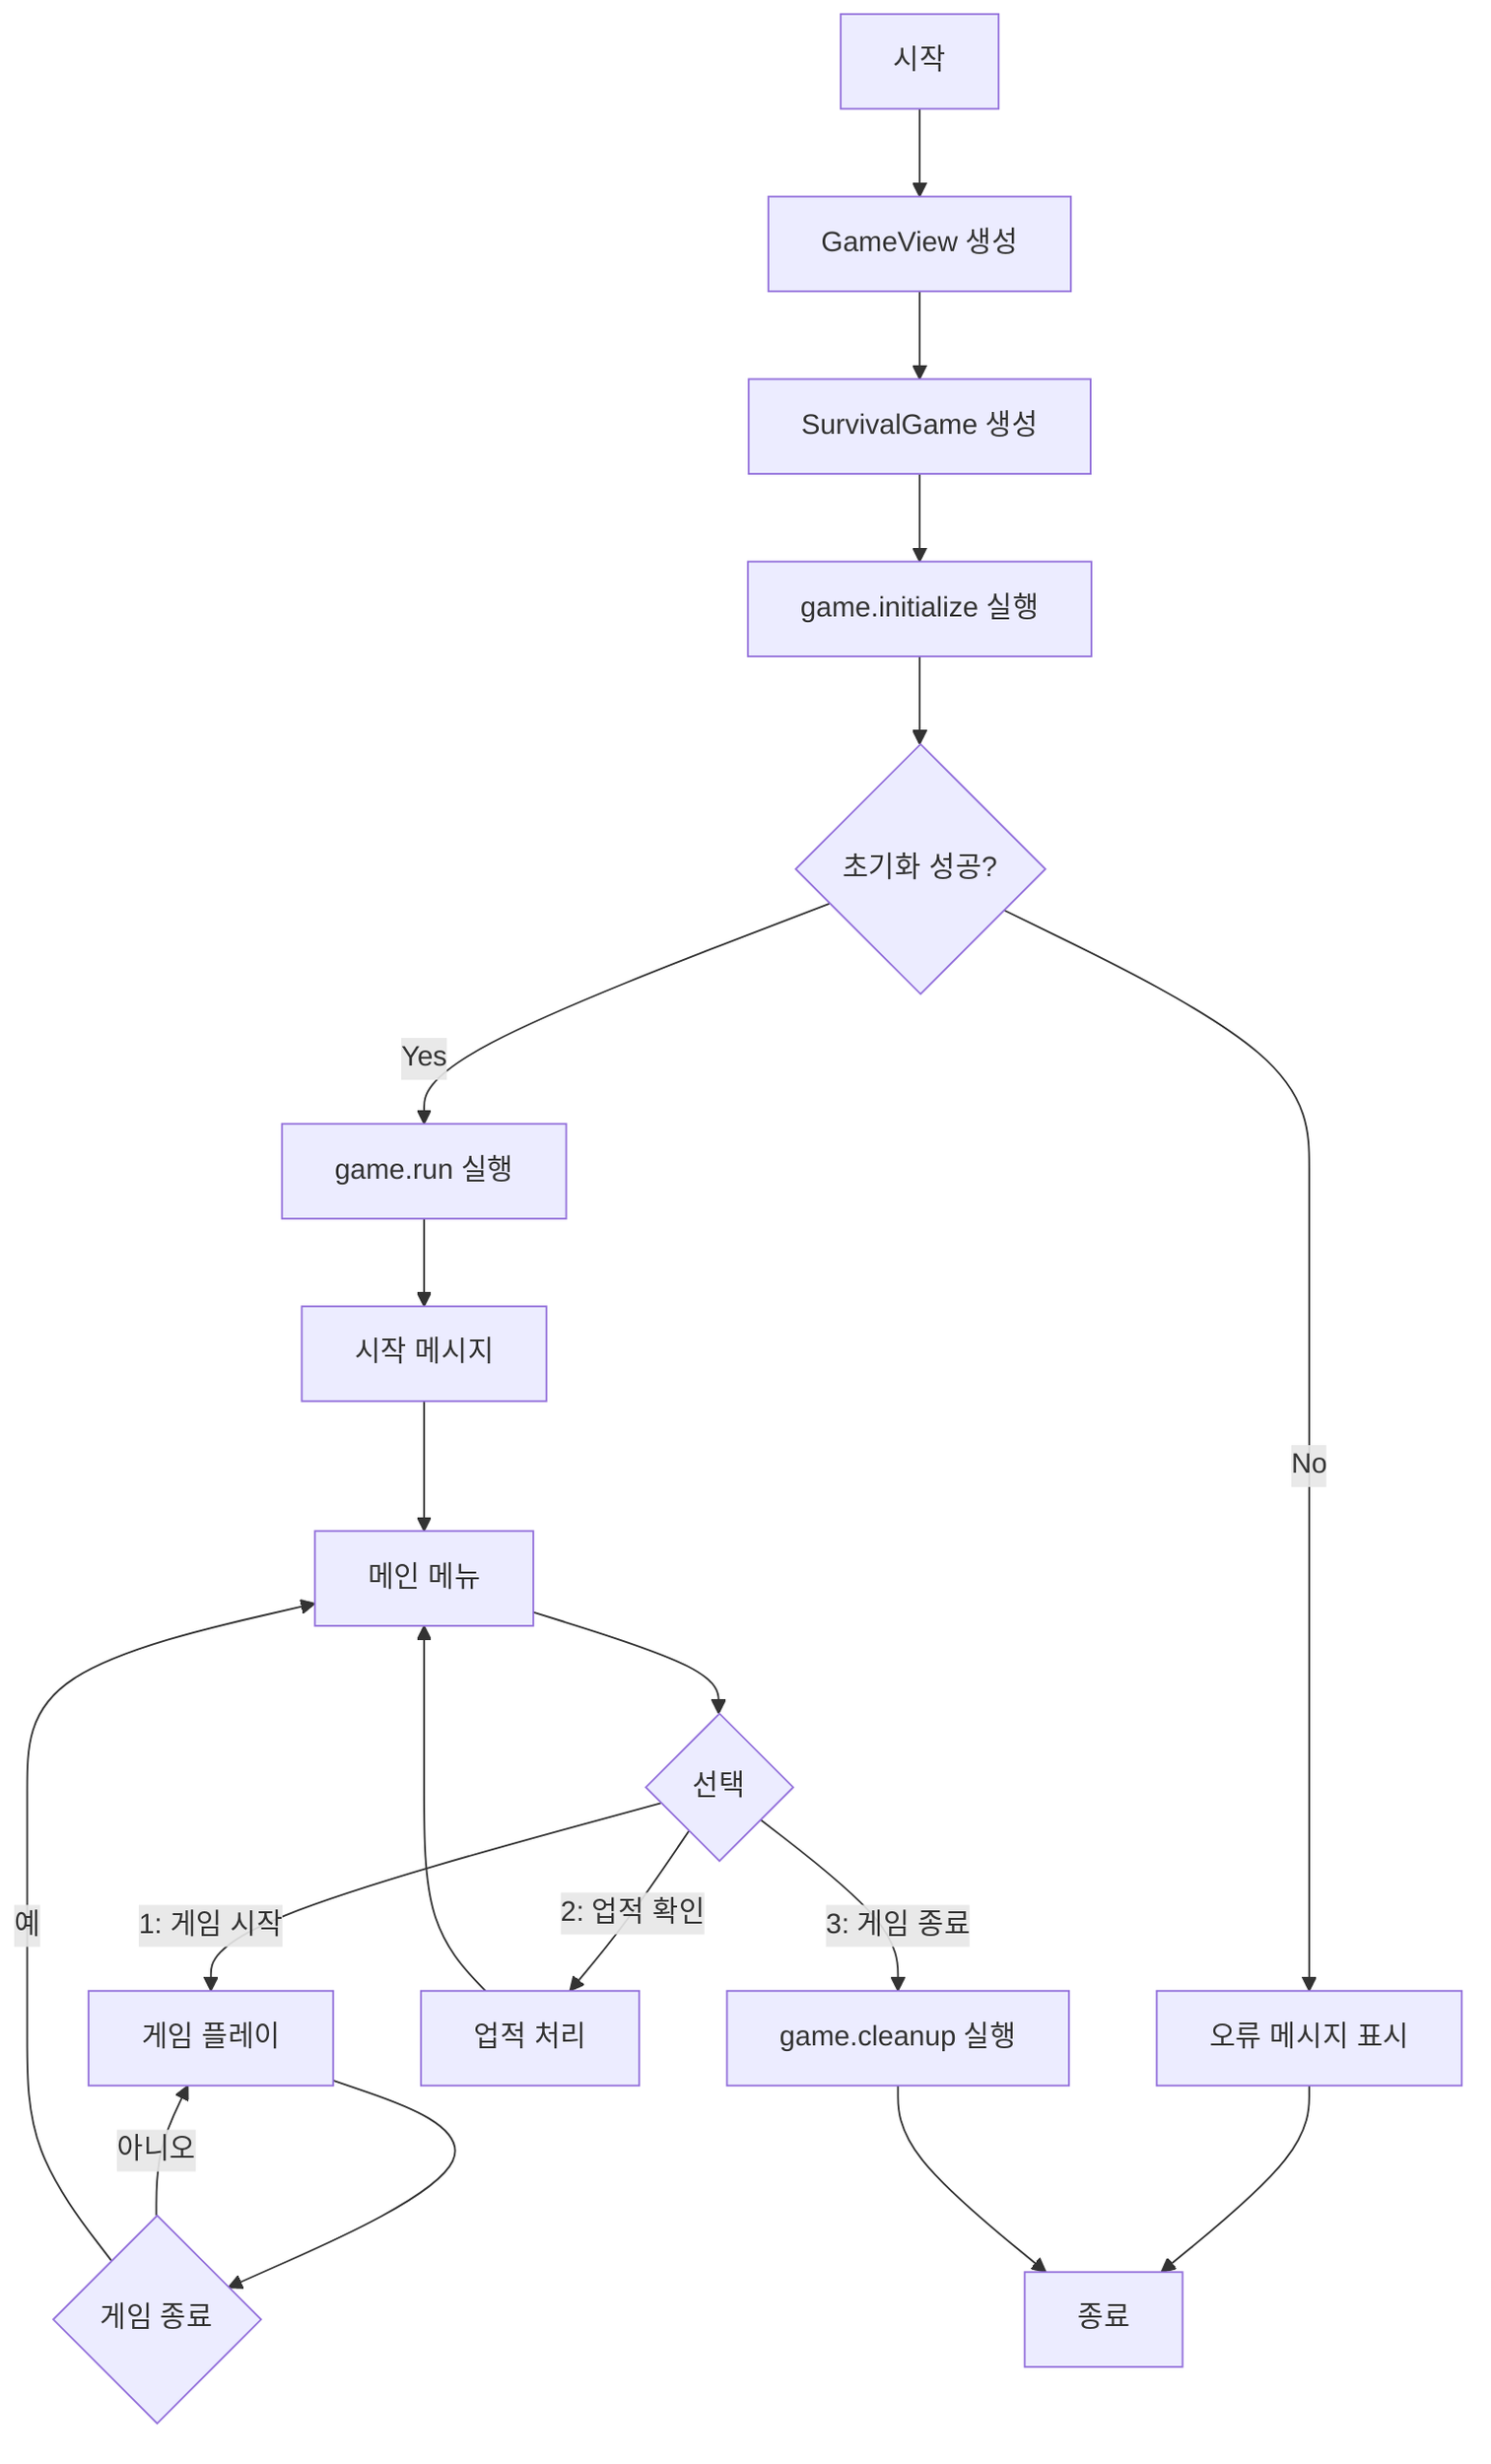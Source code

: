 flowchart TD
    A[시작] --> B[GameView 생성]
    B --> C[SurvivalGame 생성]
    C --> D[game.initialize 실행]
    D --> E{초기화 성공?}
    E -->|Yes| F[game.run 실행]
    E -->|No| G[오류 메시지 표시]
    G --> H[종료]
    F --> I[시작 메시지]
    I --> J[메인 메뉴]
    J --> K{선택}
    K -->|1: 게임 시작| L[게임 플레이]
    K -->|2: 업적 확인| M[업적 처리]
    K -->|3: 게임 종료| N[game.cleanup 실행]
    N --> H
    L --> O{게임 종료}
    O -->|아니오| L
    O -->|예| J
    M --> J
